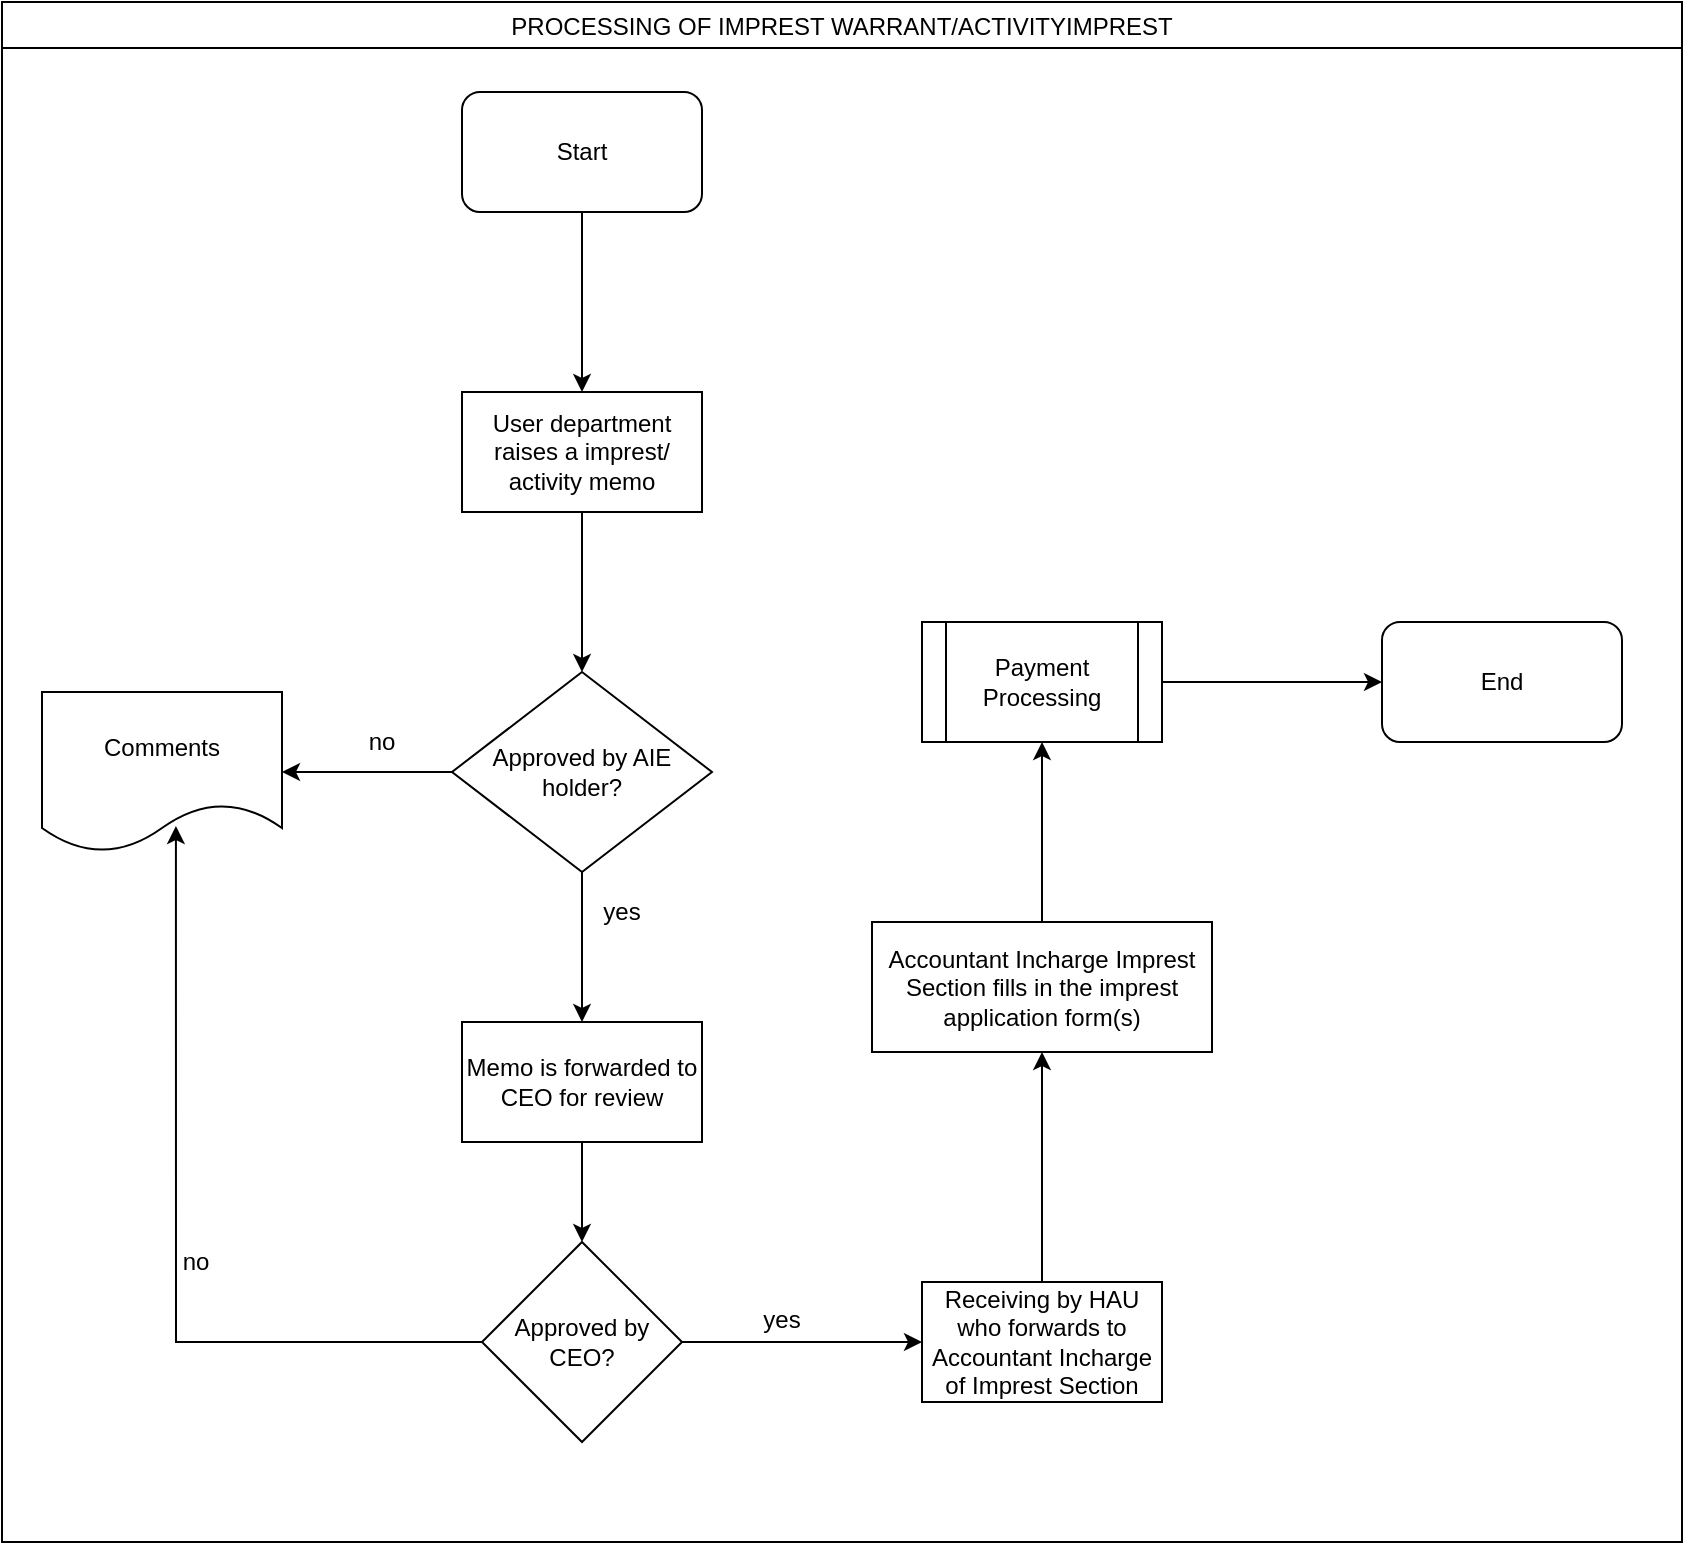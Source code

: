 <mxfile version="14.9.2" type="github">
  <diagram id="g9GUgYayCcv3mOfplAVB" name="Page-1">
    <mxGraphModel dx="1038" dy="508" grid="1" gridSize="10" guides="1" tooltips="1" connect="1" arrows="1" fold="1" page="1" pageScale="1" pageWidth="1169" pageHeight="827" math="0" shadow="0">
      <root>
        <mxCell id="0" />
        <mxCell id="1" parent="0" />
        <mxCell id="McnS6wod5p9gH7W8vCfP-1" value="PROCESSING OF IMPREST WARRANT/ACTIVITYIMPREST" style="swimlane;fontStyle=0" parent="1" vertex="1">
          <mxGeometry x="20" y="10" width="840" height="770" as="geometry" />
        </mxCell>
        <mxCell id="McnS6wod5p9gH7W8vCfP-2" value="Start" style="rounded=1;whiteSpace=wrap;html=1;" parent="McnS6wod5p9gH7W8vCfP-1" vertex="1">
          <mxGeometry x="230" y="45" width="120" height="60" as="geometry" />
        </mxCell>
        <mxCell id="McnS6wod5p9gH7W8vCfP-5" value="User department raises a imprest/ activity memo" style="rounded=0;whiteSpace=wrap;html=1;" parent="McnS6wod5p9gH7W8vCfP-1" vertex="1">
          <mxGeometry x="230" y="195" width="120" height="60" as="geometry" />
        </mxCell>
        <mxCell id="McnS6wod5p9gH7W8vCfP-4" value="" style="edgeStyle=orthogonalEdgeStyle;rounded=0;orthogonalLoop=1;jettySize=auto;html=1;" parent="McnS6wod5p9gH7W8vCfP-1" source="McnS6wod5p9gH7W8vCfP-2" target="McnS6wod5p9gH7W8vCfP-5" edge="1">
          <mxGeometry relative="1" as="geometry">
            <mxPoint x="290" y="185" as="targetPoint" />
          </mxGeometry>
        </mxCell>
        <mxCell id="McnS6wod5p9gH7W8vCfP-8" value="Approved by AIE holder?" style="rhombus;whiteSpace=wrap;html=1;rounded=0;" parent="McnS6wod5p9gH7W8vCfP-1" vertex="1">
          <mxGeometry x="225" y="335" width="130" height="100" as="geometry" />
        </mxCell>
        <mxCell id="McnS6wod5p9gH7W8vCfP-10" value="Memo is forwarded to CEO for review" style="whiteSpace=wrap;html=1;rounded=0;" parent="McnS6wod5p9gH7W8vCfP-1" vertex="1">
          <mxGeometry x="230" y="510" width="120" height="60" as="geometry" />
        </mxCell>
        <mxCell id="McnS6wod5p9gH7W8vCfP-11" value="" style="edgeStyle=orthogonalEdgeStyle;rounded=0;orthogonalLoop=1;jettySize=auto;html=1;" parent="McnS6wod5p9gH7W8vCfP-1" source="McnS6wod5p9gH7W8vCfP-8" target="McnS6wod5p9gH7W8vCfP-10" edge="1">
          <mxGeometry relative="1" as="geometry" />
        </mxCell>
        <mxCell id="McnS6wod5p9gH7W8vCfP-15" value="Comments" style="shape=document;whiteSpace=wrap;html=1;boundedLbl=1;rounded=0;" parent="McnS6wod5p9gH7W8vCfP-1" vertex="1">
          <mxGeometry x="20" y="345" width="120" height="80" as="geometry" />
        </mxCell>
        <mxCell id="McnS6wod5p9gH7W8vCfP-16" value="" style="edgeStyle=orthogonalEdgeStyle;rounded=0;orthogonalLoop=1;jettySize=auto;html=1;exitX=0;exitY=0.5;exitDx=0;exitDy=0;entryX=1;entryY=0.5;entryDx=0;entryDy=0;" parent="McnS6wod5p9gH7W8vCfP-1" source="McnS6wod5p9gH7W8vCfP-8" target="McnS6wod5p9gH7W8vCfP-15" edge="1">
          <mxGeometry relative="1" as="geometry">
            <mxPoint x="150" y="675" as="targetPoint" />
          </mxGeometry>
        </mxCell>
        <mxCell id="McnS6wod5p9gH7W8vCfP-23" value="Accountant Incharge Imprest Section fills in the imprest application form(s)" style="whiteSpace=wrap;html=1;rounded=0;" parent="McnS6wod5p9gH7W8vCfP-1" vertex="1">
          <mxGeometry x="435" y="460" width="170" height="65" as="geometry" />
        </mxCell>
        <mxCell id="McnS6wod5p9gH7W8vCfP-29" value="End" style="rounded=1;whiteSpace=wrap;html=1;" parent="McnS6wod5p9gH7W8vCfP-1" vertex="1">
          <mxGeometry x="690" y="310" width="120" height="60" as="geometry" />
        </mxCell>
        <mxCell id="McnS6wod5p9gH7W8vCfP-7" value="" style="edgeStyle=orthogonalEdgeStyle;rounded=0;orthogonalLoop=1;jettySize=auto;html=1;entryX=0.5;entryY=0;entryDx=0;entryDy=0;" parent="McnS6wod5p9gH7W8vCfP-1" source="McnS6wod5p9gH7W8vCfP-5" target="McnS6wod5p9gH7W8vCfP-8" edge="1">
          <mxGeometry relative="1" as="geometry">
            <mxPoint x="290" y="335" as="targetPoint" />
          </mxGeometry>
        </mxCell>
        <mxCell id="McnS6wod5p9gH7W8vCfP-14" value="yes" style="text;html=1;strokeColor=none;fillColor=none;align=center;verticalAlign=middle;whiteSpace=wrap;rounded=0;" parent="McnS6wod5p9gH7W8vCfP-1" vertex="1">
          <mxGeometry x="290" y="445" width="40" height="20" as="geometry" />
        </mxCell>
        <mxCell id="pr-6G9QJHgFlxI2Ws3PB-2" value="" style="edgeStyle=orthogonalEdgeStyle;rounded=0;orthogonalLoop=1;jettySize=auto;html=1;" edge="1" parent="McnS6wod5p9gH7W8vCfP-1" source="McnS6wod5p9gH7W8vCfP-12" target="pr-6G9QJHgFlxI2Ws3PB-1">
          <mxGeometry relative="1" as="geometry" />
        </mxCell>
        <mxCell id="McnS6wod5p9gH7W8vCfP-12" value="Approved by CEO?" style="rhombus;whiteSpace=wrap;html=1;rounded=0;" parent="McnS6wod5p9gH7W8vCfP-1" vertex="1">
          <mxGeometry x="240" y="620" width="100" height="100" as="geometry" />
        </mxCell>
        <mxCell id="McnS6wod5p9gH7W8vCfP-18" value="" style="edgeStyle=orthogonalEdgeStyle;rounded=0;orthogonalLoop=1;jettySize=auto;html=1;entryX=0.558;entryY=0.838;entryDx=0;entryDy=0;entryPerimeter=0;exitX=0;exitY=0.5;exitDx=0;exitDy=0;" parent="McnS6wod5p9gH7W8vCfP-1" source="McnS6wod5p9gH7W8vCfP-12" target="McnS6wod5p9gH7W8vCfP-15" edge="1">
          <mxGeometry relative="1" as="geometry">
            <mxPoint x="500" y="825" as="targetPoint" />
            <Array as="points">
              <mxPoint x="87" y="670" />
            </Array>
          </mxGeometry>
        </mxCell>
        <mxCell id="McnS6wod5p9gH7W8vCfP-13" value="" style="edgeStyle=orthogonalEdgeStyle;rounded=0;orthogonalLoop=1;jettySize=auto;html=1;" parent="McnS6wod5p9gH7W8vCfP-1" source="McnS6wod5p9gH7W8vCfP-10" target="McnS6wod5p9gH7W8vCfP-12" edge="1">
          <mxGeometry relative="1" as="geometry" />
        </mxCell>
        <mxCell id="pr-6G9QJHgFlxI2Ws3PB-5" value="" style="edgeStyle=orthogonalEdgeStyle;rounded=0;orthogonalLoop=1;jettySize=auto;html=1;entryX=0.5;entryY=1;entryDx=0;entryDy=0;" edge="1" parent="McnS6wod5p9gH7W8vCfP-1" source="pr-6G9QJHgFlxI2Ws3PB-1" target="McnS6wod5p9gH7W8vCfP-23">
          <mxGeometry relative="1" as="geometry">
            <mxPoint x="530" y="560" as="targetPoint" />
          </mxGeometry>
        </mxCell>
        <mxCell id="pr-6G9QJHgFlxI2Ws3PB-1" value="Receiving by HAU who forwards to Accountant Incharge of Imprest Section" style="rounded=0;whiteSpace=wrap;html=1;" vertex="1" parent="McnS6wod5p9gH7W8vCfP-1">
          <mxGeometry x="460" y="640" width="120" height="60" as="geometry" />
        </mxCell>
        <mxCell id="McnS6wod5p9gH7W8vCfP-19" value="no" style="text;html=1;strokeColor=none;fillColor=none;align=center;verticalAlign=middle;whiteSpace=wrap;rounded=0;" parent="McnS6wod5p9gH7W8vCfP-1" vertex="1">
          <mxGeometry x="77" y="620" width="40" height="20" as="geometry" />
        </mxCell>
        <mxCell id="McnS6wod5p9gH7W8vCfP-25" value="Payment Processing" style="shape=process;whiteSpace=wrap;html=1;backgroundOutline=1;rounded=0;" parent="McnS6wod5p9gH7W8vCfP-1" vertex="1">
          <mxGeometry x="460" y="310" width="120" height="60" as="geometry" />
        </mxCell>
        <mxCell id="McnS6wod5p9gH7W8vCfP-28" value="" style="edgeStyle=orthogonalEdgeStyle;rounded=0;orthogonalLoop=1;jettySize=auto;html=1;entryX=0;entryY=0.5;entryDx=0;entryDy=0;" parent="McnS6wod5p9gH7W8vCfP-1" source="McnS6wod5p9gH7W8vCfP-25" target="McnS6wod5p9gH7W8vCfP-29" edge="1">
          <mxGeometry relative="1" as="geometry">
            <mxPoint x="750" y="472.5" as="targetPoint" />
          </mxGeometry>
        </mxCell>
        <mxCell id="pr-6G9QJHgFlxI2Ws3PB-7" value="" style="edgeStyle=orthogonalEdgeStyle;rounded=0;orthogonalLoop=1;jettySize=auto;html=1;entryX=0.5;entryY=1;entryDx=0;entryDy=0;exitX=0.5;exitY=0;exitDx=0;exitDy=0;" edge="1" parent="McnS6wod5p9gH7W8vCfP-1" source="McnS6wod5p9gH7W8vCfP-23" target="McnS6wod5p9gH7W8vCfP-25">
          <mxGeometry relative="1" as="geometry">
            <mxPoint x="520" y="377.5" as="targetPoint" />
          </mxGeometry>
        </mxCell>
        <mxCell id="McnS6wod5p9gH7W8vCfP-20" value="no" style="text;html=1;strokeColor=none;fillColor=none;align=center;verticalAlign=middle;whiteSpace=wrap;rounded=0;" parent="1" vertex="1">
          <mxGeometry x="190" y="370" width="40" height="20" as="geometry" />
        </mxCell>
        <mxCell id="McnS6wod5p9gH7W8vCfP-30" value="yes" style="text;html=1;strokeColor=none;fillColor=none;align=center;verticalAlign=middle;whiteSpace=wrap;rounded=0;" parent="1" vertex="1">
          <mxGeometry x="390" y="659" width="40" height="20" as="geometry" />
        </mxCell>
      </root>
    </mxGraphModel>
  </diagram>
</mxfile>
